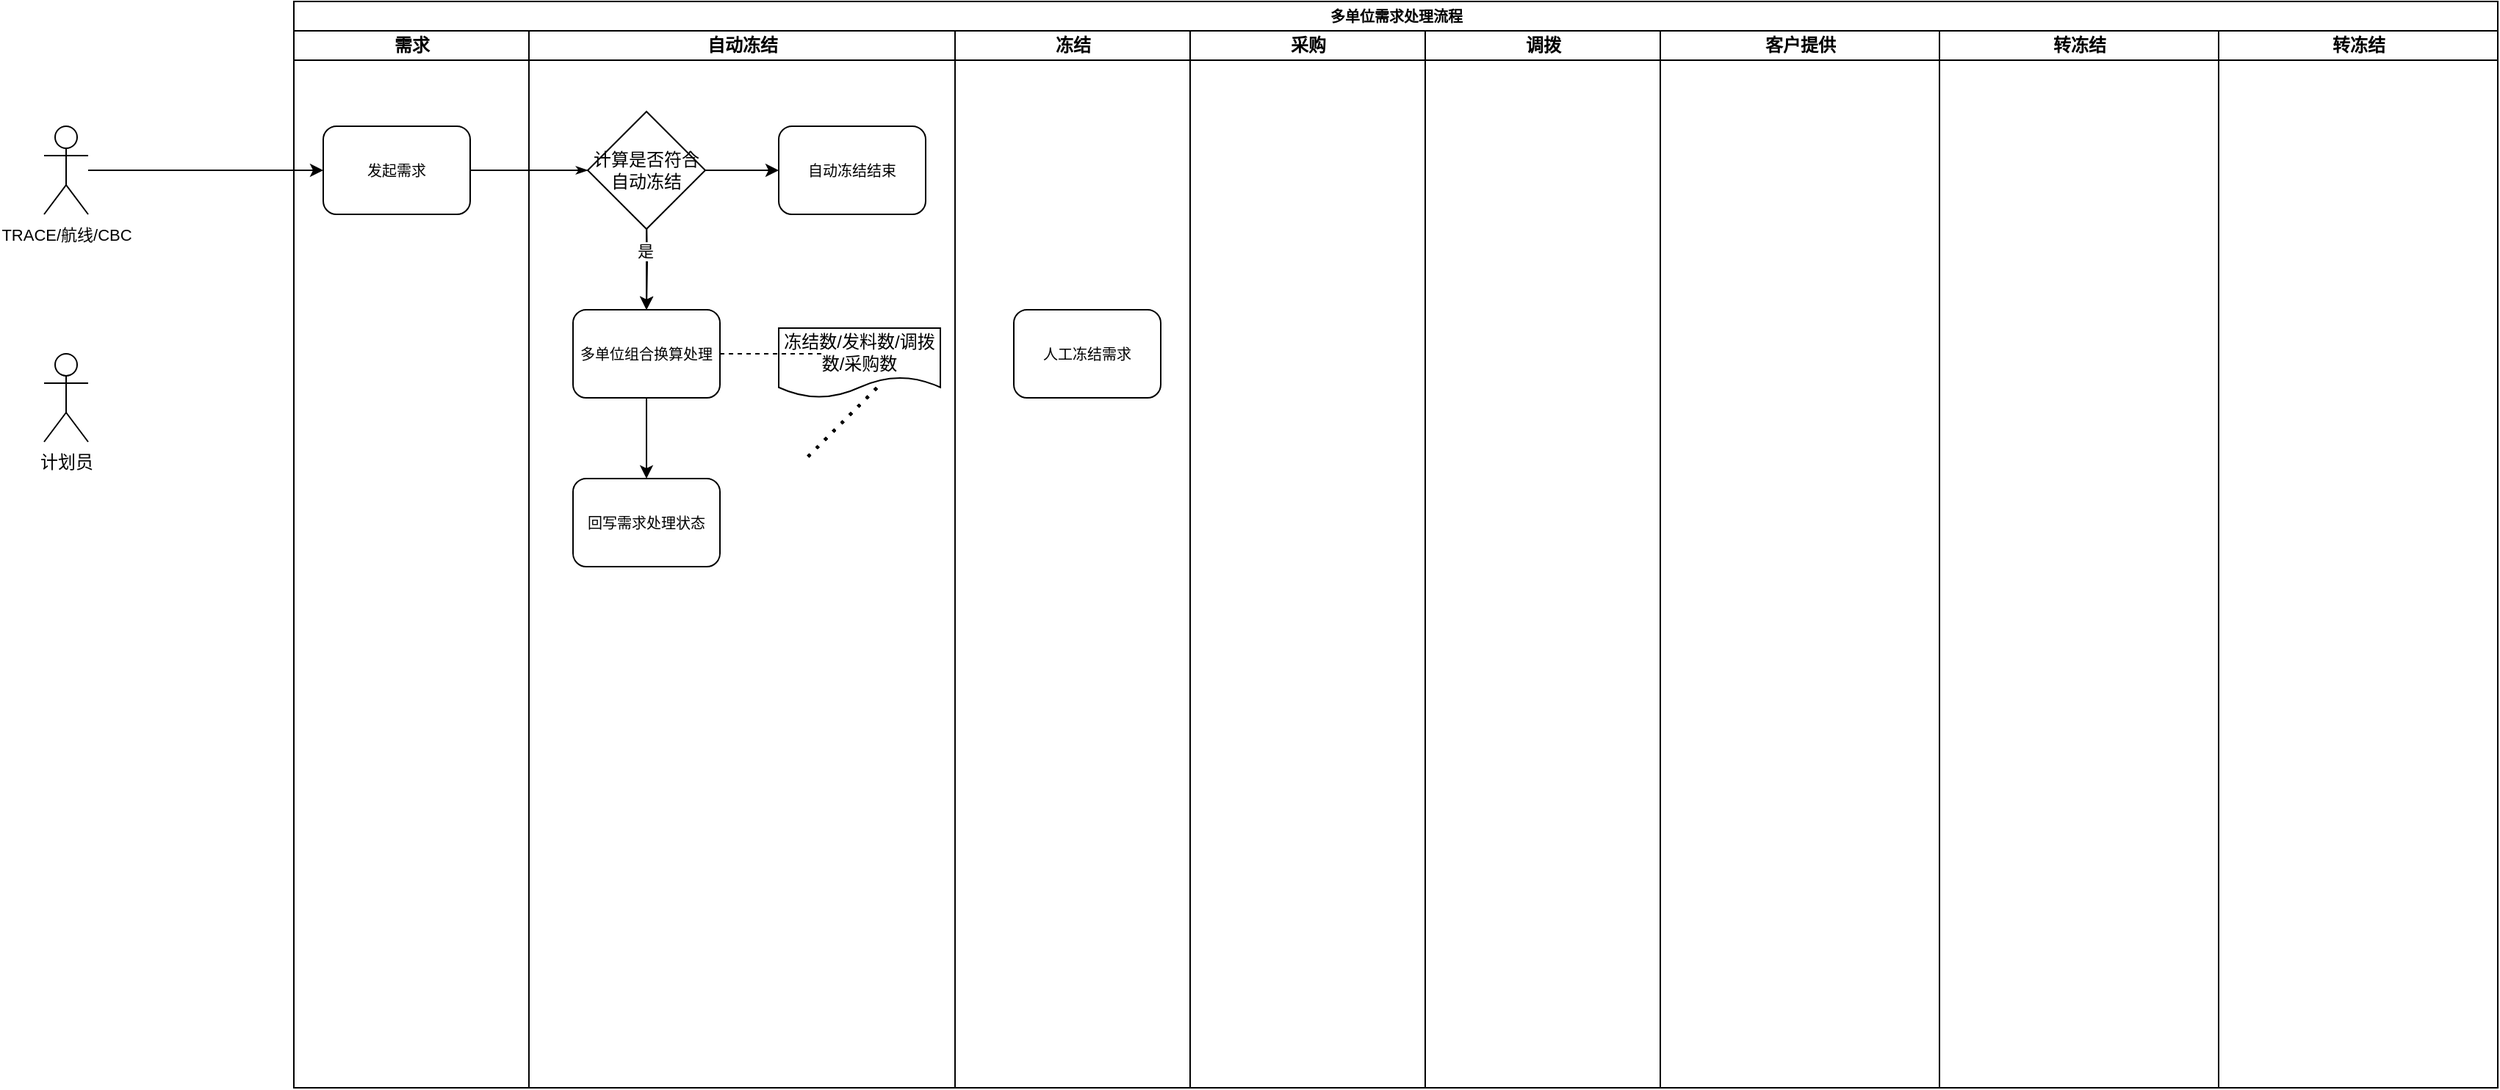<mxfile version="24.3.1" type="github">
  <diagram name="Page-1" id="74e2e168-ea6b-b213-b513-2b3c1d86103e">
    <mxGraphModel dx="2828" dy="922" grid="1" gridSize="10" guides="1" tooltips="1" connect="1" arrows="1" fold="1" page="1" pageScale="1" pageWidth="1100" pageHeight="850" background="none" math="0" shadow="0">
      <root>
        <mxCell id="0" />
        <mxCell id="1" parent="0" />
        <mxCell id="77e6c97f196da883-1" value="&lt;font style=&quot;font-size: 10px;&quot;&gt;多单位需求处理流程&lt;/font&gt;" style="swimlane;html=1;childLayout=stackLayout;startSize=20;rounded=0;shadow=0;labelBackgroundColor=none;strokeWidth=1;fontFamily=Verdana;fontSize=8;align=center;" parent="1" vertex="1">
          <mxGeometry x="70" y="40" width="1500" height="740" as="geometry" />
        </mxCell>
        <mxCell id="77e6c97f196da883-26" style="edgeStyle=orthogonalEdgeStyle;rounded=1;html=1;labelBackgroundColor=none;startArrow=none;startFill=0;startSize=5;endArrow=classicThin;endFill=1;endSize=5;jettySize=auto;orthogonalLoop=1;strokeWidth=1;fontFamily=Verdana;fontSize=8" parent="77e6c97f196da883-1" source="77e6c97f196da883-8" target="ZdmLCi_2KV9WLl9pKqsf-58" edge="1">
          <mxGeometry relative="1" as="geometry">
            <mxPoint x="190" y="115" as="targetPoint" />
          </mxGeometry>
        </mxCell>
        <mxCell id="77e6c97f196da883-2" value="需求" style="swimlane;html=1;startSize=20;" parent="77e6c97f196da883-1" vertex="1">
          <mxGeometry y="20" width="160" height="720" as="geometry" />
        </mxCell>
        <mxCell id="77e6c97f196da883-8" value="&lt;font style=&quot;font-size: 10px;&quot;&gt;发起需求&lt;/font&gt;" style="rounded=1;whiteSpace=wrap;html=1;shadow=0;labelBackgroundColor=none;strokeWidth=1;fontFamily=Verdana;fontSize=8;align=center;" parent="77e6c97f196da883-2" vertex="1">
          <mxGeometry x="20" y="65" width="100" height="60" as="geometry" />
        </mxCell>
        <mxCell id="77e6c97f196da883-3" value="自动冻结" style="swimlane;html=1;startSize=20;" parent="77e6c97f196da883-1" vertex="1">
          <mxGeometry x="160" y="20" width="290" height="720" as="geometry" />
        </mxCell>
        <mxCell id="ZdmLCi_2KV9WLl9pKqsf-35" style="edgeStyle=orthogonalEdgeStyle;rounded=0;orthogonalLoop=1;jettySize=auto;html=1;entryX=0.5;entryY=0;entryDx=0;entryDy=0;" edge="1" parent="77e6c97f196da883-3" target="ZdmLCi_2KV9WLl9pKqsf-34">
          <mxGeometry relative="1" as="geometry">
            <mxPoint x="80" y="125" as="sourcePoint" />
          </mxGeometry>
        </mxCell>
        <mxCell id="ZdmLCi_2KV9WLl9pKqsf-57" style="edgeStyle=orthogonalEdgeStyle;rounded=0;orthogonalLoop=1;jettySize=auto;html=1;" edge="1" parent="77e6c97f196da883-3" source="ZdmLCi_2KV9WLl9pKqsf-34" target="ZdmLCi_2KV9WLl9pKqsf-56">
          <mxGeometry relative="1" as="geometry" />
        </mxCell>
        <mxCell id="ZdmLCi_2KV9WLl9pKqsf-34" value="&lt;span style=&quot;font-size: 10px;&quot;&gt;多单位组合换算处理&lt;/span&gt;" style="rounded=1;whiteSpace=wrap;html=1;shadow=0;labelBackgroundColor=none;strokeWidth=1;fontFamily=Verdana;fontSize=8;align=center;" vertex="1" parent="77e6c97f196da883-3">
          <mxGeometry x="30" y="190" width="100" height="60" as="geometry" />
        </mxCell>
        <mxCell id="ZdmLCi_2KV9WLl9pKqsf-43" value="冻结数/发料数/调拨数/采购数" style="shape=document;whiteSpace=wrap;html=1;boundedLbl=1;" vertex="1" parent="77e6c97f196da883-3">
          <mxGeometry x="170" y="202.5" width="110" height="47.5" as="geometry" />
        </mxCell>
        <mxCell id="ZdmLCi_2KV9WLl9pKqsf-56" value="&lt;span style=&quot;font-size: 10px;&quot;&gt;回写需求处理状态&lt;/span&gt;" style="rounded=1;whiteSpace=wrap;html=1;shadow=0;labelBackgroundColor=none;strokeWidth=1;fontFamily=Verdana;fontSize=8;align=center;" vertex="1" parent="77e6c97f196da883-3">
          <mxGeometry x="30" y="305" width="100" height="60" as="geometry" />
        </mxCell>
        <mxCell id="ZdmLCi_2KV9WLl9pKqsf-61" value="" style="edgeStyle=orthogonalEdgeStyle;rounded=0;orthogonalLoop=1;jettySize=auto;html=1;" edge="1" parent="77e6c97f196da883-3" source="ZdmLCi_2KV9WLl9pKqsf-58" target="ZdmLCi_2KV9WLl9pKqsf-34">
          <mxGeometry relative="1" as="geometry" />
        </mxCell>
        <mxCell id="ZdmLCi_2KV9WLl9pKqsf-62" value="是" style="edgeLabel;html=1;align=center;verticalAlign=middle;resizable=0;points=[];" vertex="1" connectable="0" parent="ZdmLCi_2KV9WLl9pKqsf-61">
          <mxGeometry x="-0.447" y="-1" relative="1" as="geometry">
            <mxPoint as="offset" />
          </mxGeometry>
        </mxCell>
        <mxCell id="ZdmLCi_2KV9WLl9pKqsf-64" style="edgeStyle=orthogonalEdgeStyle;rounded=0;orthogonalLoop=1;jettySize=auto;html=1;entryX=0;entryY=0.5;entryDx=0;entryDy=0;" edge="1" parent="77e6c97f196da883-3" source="ZdmLCi_2KV9WLl9pKqsf-58" target="ZdmLCi_2KV9WLl9pKqsf-63">
          <mxGeometry relative="1" as="geometry" />
        </mxCell>
        <mxCell id="ZdmLCi_2KV9WLl9pKqsf-58" value="计算是否符合自动冻结" style="rhombus;whiteSpace=wrap;html=1;" vertex="1" parent="77e6c97f196da883-3">
          <mxGeometry x="40" y="55" width="80" height="80" as="geometry" />
        </mxCell>
        <mxCell id="ZdmLCi_2KV9WLl9pKqsf-60" value="" style="endArrow=none;dashed=1;html=1;rounded=0;" edge="1" parent="77e6c97f196da883-3" source="ZdmLCi_2KV9WLl9pKqsf-34">
          <mxGeometry width="50" height="50" relative="1" as="geometry">
            <mxPoint x="-100" y="210" as="sourcePoint" />
            <mxPoint x="200.711" y="220" as="targetPoint" />
          </mxGeometry>
        </mxCell>
        <mxCell id="ZdmLCi_2KV9WLl9pKqsf-63" value="&lt;span style=&quot;font-size: 10px;&quot;&gt;自动冻结结束&lt;/span&gt;" style="rounded=1;whiteSpace=wrap;html=1;shadow=0;labelBackgroundColor=none;strokeWidth=1;fontFamily=Verdana;fontSize=8;align=center;" vertex="1" parent="77e6c97f196da883-3">
          <mxGeometry x="170" y="65" width="100" height="60" as="geometry" />
        </mxCell>
        <mxCell id="77e6c97f196da883-5" value="冻结" style="swimlane;html=1;startSize=20;" parent="77e6c97f196da883-1" vertex="1">
          <mxGeometry x="450" y="20" width="160" height="720" as="geometry" />
        </mxCell>
        <mxCell id="ZdmLCi_2KV9WLl9pKqsf-74" value="&lt;span style=&quot;font-size: 10px;&quot;&gt;人工冻结需求&lt;/span&gt;" style="rounded=1;whiteSpace=wrap;html=1;shadow=0;labelBackgroundColor=none;strokeWidth=1;fontFamily=Verdana;fontSize=8;align=center;" vertex="1" parent="77e6c97f196da883-5">
          <mxGeometry x="40" y="190" width="100" height="60" as="geometry" />
        </mxCell>
        <mxCell id="77e6c97f196da883-6" value="采购" style="swimlane;html=1;startSize=20;" parent="77e6c97f196da883-1" vertex="1">
          <mxGeometry x="610" y="20" width="160" height="720" as="geometry" />
        </mxCell>
        <mxCell id="ZdmLCi_2KV9WLl9pKqsf-30" value="调拨" style="swimlane;html=1;startSize=20;" vertex="1" parent="77e6c97f196da883-1">
          <mxGeometry x="770" y="20" width="160" height="720" as="geometry" />
        </mxCell>
        <mxCell id="ZdmLCi_2KV9WLl9pKqsf-32" value="客户提供" style="swimlane;html=1;startSize=20;" vertex="1" parent="77e6c97f196da883-1">
          <mxGeometry x="930" y="20" width="190" height="720" as="geometry" />
        </mxCell>
        <mxCell id="ZdmLCi_2KV9WLl9pKqsf-24" style="edgeStyle=orthogonalEdgeStyle;rounded=0;orthogonalLoop=1;jettySize=auto;html=1;" edge="1" parent="1" source="ZdmLCi_2KV9WLl9pKqsf-20" target="77e6c97f196da883-8">
          <mxGeometry relative="1" as="geometry" />
        </mxCell>
        <mxCell id="ZdmLCi_2KV9WLl9pKqsf-20" value="&lt;span style=&quot;font-size: 11px; background-color: rgb(255, 255, 255);&quot;&gt;TRACE/航线/CBC&lt;/span&gt;" style="shape=umlActor;verticalLabelPosition=bottom;verticalAlign=top;html=1;outlineConnect=0;" vertex="1" parent="1">
          <mxGeometry x="-100" y="125" width="30" height="60" as="geometry" />
        </mxCell>
        <mxCell id="ZdmLCi_2KV9WLl9pKqsf-65" value="计划员" style="shape=umlActor;verticalLabelPosition=bottom;verticalAlign=top;html=1;outlineConnect=0;" vertex="1" parent="1">
          <mxGeometry x="-100" y="280" width="30" height="60" as="geometry" />
        </mxCell>
        <mxCell id="ZdmLCi_2KV9WLl9pKqsf-72" value="转冻结" style="swimlane;html=1;startSize=20;" vertex="1" parent="1">
          <mxGeometry x="1190" y="60" width="190" height="720" as="geometry" />
        </mxCell>
        <mxCell id="ZdmLCi_2KV9WLl9pKqsf-73" value="转冻结" style="swimlane;html=1;startSize=20;" vertex="1" parent="1">
          <mxGeometry x="1380" y="60" width="190" height="720" as="geometry" />
        </mxCell>
        <mxCell id="ZdmLCi_2KV9WLl9pKqsf-75" value="" style="endArrow=none;dashed=1;html=1;dashPattern=1 3;strokeWidth=2;rounded=0;" edge="1" parent="1">
          <mxGeometry width="50" height="50" relative="1" as="geometry">
            <mxPoint x="420" y="350" as="sourcePoint" />
            <mxPoint x="470" y="300" as="targetPoint" />
          </mxGeometry>
        </mxCell>
        <mxCell id="ZdmLCi_2KV9WLl9pKqsf-76" value="" style="endArrow=none;dashed=1;html=1;dashPattern=1 3;strokeWidth=2;rounded=0;" edge="1" parent="1">
          <mxGeometry width="50" height="50" relative="1" as="geometry">
            <mxPoint x="420" y="350" as="sourcePoint" />
            <mxPoint x="470" y="300" as="targetPoint" />
          </mxGeometry>
        </mxCell>
        <mxCell id="ZdmLCi_2KV9WLl9pKqsf-77" value="" style="endArrow=none;dashed=1;html=1;dashPattern=1 3;strokeWidth=2;rounded=0;" edge="1" parent="1">
          <mxGeometry width="50" height="50" relative="1" as="geometry">
            <mxPoint x="420" y="350" as="sourcePoint" />
            <mxPoint x="470" y="300" as="targetPoint" />
          </mxGeometry>
        </mxCell>
        <mxCell id="ZdmLCi_2KV9WLl9pKqsf-78" value="" style="endArrow=none;dashed=1;html=1;dashPattern=1 3;strokeWidth=2;rounded=0;" edge="1" parent="1">
          <mxGeometry width="50" height="50" relative="1" as="geometry">
            <mxPoint x="420" y="350" as="sourcePoint" />
            <mxPoint x="470" y="300" as="targetPoint" />
          </mxGeometry>
        </mxCell>
        <mxCell id="ZdmLCi_2KV9WLl9pKqsf-79" value="" style="endArrow=none;dashed=1;html=1;dashPattern=1 3;strokeWidth=2;rounded=0;" edge="1" parent="1">
          <mxGeometry width="50" height="50" relative="1" as="geometry">
            <mxPoint x="420" y="350" as="sourcePoint" />
            <mxPoint x="470" y="300" as="targetPoint" />
          </mxGeometry>
        </mxCell>
        <mxCell id="ZdmLCi_2KV9WLl9pKqsf-80" value="" style="endArrow=none;dashed=1;html=1;dashPattern=1 3;strokeWidth=2;rounded=0;" edge="1" parent="1">
          <mxGeometry width="50" height="50" relative="1" as="geometry">
            <mxPoint x="420" y="350" as="sourcePoint" />
            <mxPoint x="470" y="300" as="targetPoint" />
          </mxGeometry>
        </mxCell>
      </root>
    </mxGraphModel>
  </diagram>
</mxfile>
